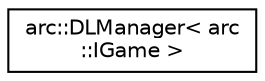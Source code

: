 digraph "Graphical Class Hierarchy"
{
 // LATEX_PDF_SIZE
  edge [fontname="Helvetica",fontsize="10",labelfontname="Helvetica",labelfontsize="10"];
  node [fontname="Helvetica",fontsize="10",shape=record];
  rankdir="LR";
  Node0 [label="arc::DLManager\< arc\l::IGame \>",height=0.2,width=0.4,color="black", fillcolor="white", style="filled",URL="$classarc_1_1DLManager.html",tooltip=" "];
}
